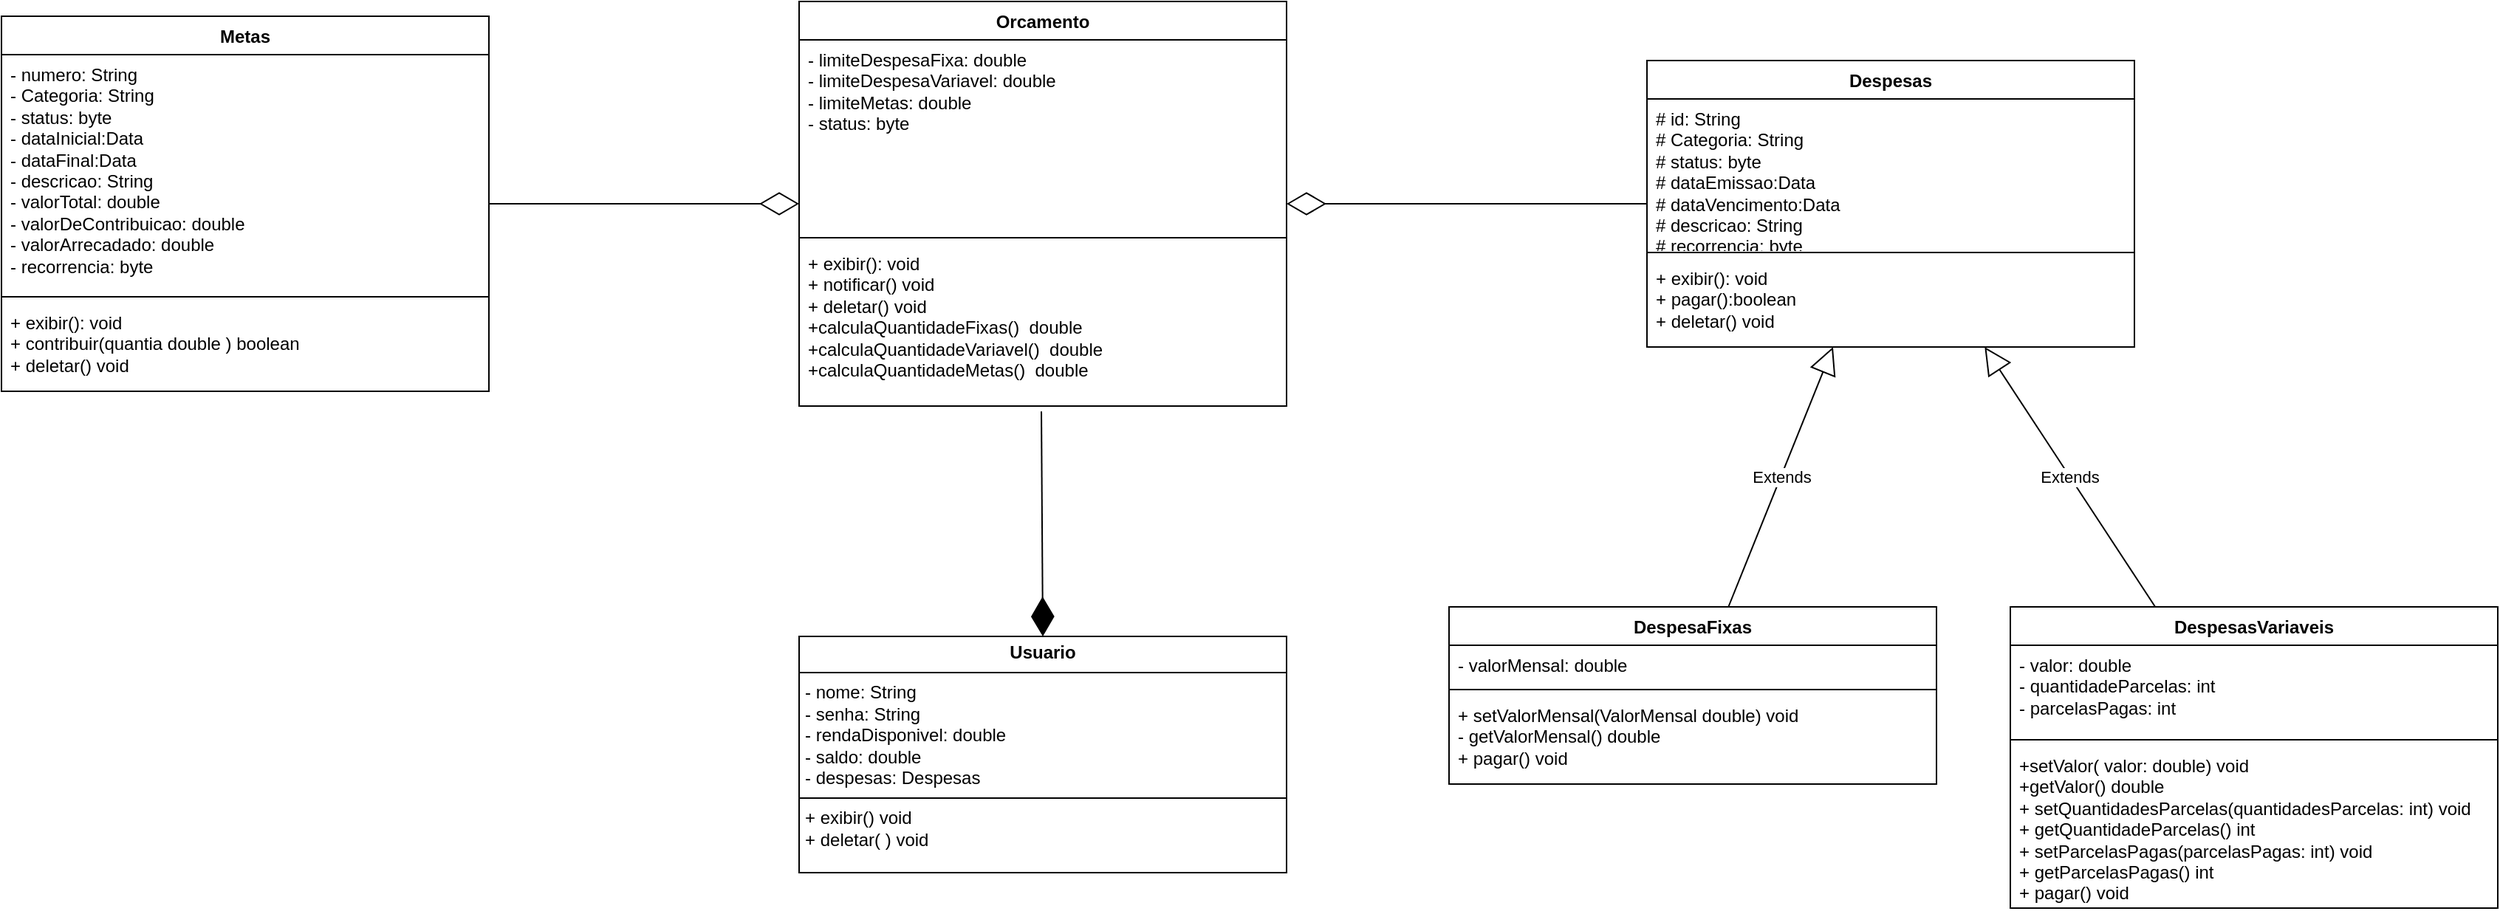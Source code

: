 <mxfile version="24.0.6" type="github">
  <diagram id="C5RBs43oDa-KdzZeNtuy" name="Page-1">
    <mxGraphModel dx="2261" dy="1949" grid="1" gridSize="10" guides="1" tooltips="1" connect="1" arrows="1" fold="1" page="1" pageScale="1" pageWidth="827" pageHeight="1169" math="0" shadow="0">
      <root>
        <mxCell id="WIyWlLk6GJQsqaUBKTNV-0" />
        <mxCell id="WIyWlLk6GJQsqaUBKTNV-1" parent="WIyWlLk6GJQsqaUBKTNV-0" />
        <mxCell id="Xsj6mDMWJkw63rFZN-va-0" value="&lt;p style=&quot;margin:0px;margin-top:4px;text-align:center;&quot;&gt;&lt;b&gt;Usuario&lt;/b&gt;&lt;/p&gt;&lt;hr size=&quot;1&quot; style=&quot;border-style:solid;&quot;&gt;&lt;p style=&quot;margin:0px;margin-left:4px;&quot;&gt;- nome: String&lt;/p&gt;&lt;p style=&quot;margin:0px;margin-left:4px;&quot;&gt;- senha: String&lt;/p&gt;&lt;p style=&quot;margin:0px;margin-left:4px;&quot;&gt;- rendaDisponivel: double&lt;/p&gt;&lt;p style=&quot;margin:0px;margin-left:4px;&quot;&gt;- saldo: double&lt;/p&gt;&lt;p style=&quot;margin:0px;margin-left:4px;&quot;&gt;- despesas: Despesas&lt;/p&gt;&lt;hr size=&quot;1&quot; style=&quot;border-style:solid;&quot;&gt;&lt;p style=&quot;margin:0px;margin-left:4px;&quot;&gt;+ exibir() void&amp;nbsp;&lt;/p&gt;&lt;p style=&quot;margin:0px;margin-left:4px;&quot;&gt;+ deletar( ) void&lt;/p&gt;" style="verticalAlign=top;align=left;overflow=fill;html=1;whiteSpace=wrap;" parent="WIyWlLk6GJQsqaUBKTNV-1" vertex="1">
          <mxGeometry x="-160" y="240" width="330" height="160" as="geometry" />
        </mxCell>
        <mxCell id="Xsj6mDMWJkw63rFZN-va-6" value="Despesas" style="swimlane;fontStyle=1;align=center;verticalAlign=top;childLayout=stackLayout;horizontal=1;startSize=26;horizontalStack=0;resizeParent=1;resizeParentMax=0;resizeLast=0;collapsible=1;marginBottom=0;whiteSpace=wrap;html=1;" parent="WIyWlLk6GJQsqaUBKTNV-1" vertex="1">
          <mxGeometry x="414" y="-150" width="330" height="194" as="geometry" />
        </mxCell>
        <mxCell id="Xsj6mDMWJkw63rFZN-va-7" value="&lt;div&gt;&lt;span style=&quot;background-color: initial;&quot;&gt;# id: String&lt;/span&gt;&lt;/div&gt;&lt;div&gt;&lt;span style=&quot;background-color: initial;&quot;&gt;# Categoria: String&lt;/span&gt;&lt;br&gt;&lt;/div&gt;&lt;div&gt;&lt;span style=&quot;background-color: initial;&quot;&gt;# status: byte&lt;/span&gt;&lt;/div&gt;&lt;div&gt;# dataEmissao:Data&lt;/div&gt;&lt;div&gt;&lt;span style=&quot;background-color: initial;&quot;&gt;# dataVencimento:Data&lt;/span&gt;&lt;/div&gt;&lt;div&gt;&lt;span style=&quot;background-color: initial;&quot;&gt;# descricao: String&lt;/span&gt;&lt;/div&gt;&lt;div&gt;&lt;span style=&quot;background-color: initial;&quot;&gt;# recorrencia: byte&lt;/span&gt;&lt;/div&gt;" style="text;strokeColor=none;fillColor=none;align=left;verticalAlign=top;spacingLeft=4;spacingRight=4;overflow=hidden;rotatable=0;points=[[0,0.5],[1,0.5]];portConstraint=eastwest;whiteSpace=wrap;html=1;" parent="Xsj6mDMWJkw63rFZN-va-6" vertex="1">
          <mxGeometry y="26" width="330" height="100" as="geometry" />
        </mxCell>
        <mxCell id="Xsj6mDMWJkw63rFZN-va-8" value="" style="line;strokeWidth=1;fillColor=none;align=left;verticalAlign=middle;spacingTop=-1;spacingLeft=3;spacingRight=3;rotatable=0;labelPosition=right;points=[];portConstraint=eastwest;strokeColor=inherit;" parent="Xsj6mDMWJkw63rFZN-va-6" vertex="1">
          <mxGeometry y="126" width="330" height="8" as="geometry" />
        </mxCell>
        <mxCell id="Xsj6mDMWJkw63rFZN-va-9" value="&lt;div&gt;&lt;span style=&quot;background-color: initial;&quot;&gt;+ exibir(): void&lt;/span&gt;&lt;br&gt;&lt;/div&gt;&lt;div&gt;+ pagar():boolean&lt;/div&gt;&lt;div&gt;+ deletar() void&lt;/div&gt;" style="text;strokeColor=none;fillColor=none;align=left;verticalAlign=top;spacingLeft=4;spacingRight=4;overflow=hidden;rotatable=0;points=[[0,0.5],[1,0.5]];portConstraint=eastwest;whiteSpace=wrap;html=1;" parent="Xsj6mDMWJkw63rFZN-va-6" vertex="1">
          <mxGeometry y="134" width="330" height="60" as="geometry" />
        </mxCell>
        <mxCell id="Xsj6mDMWJkw63rFZN-va-14" value="DespesasVariaveis" style="swimlane;fontStyle=1;align=center;verticalAlign=top;childLayout=stackLayout;horizontal=1;startSize=26;horizontalStack=0;resizeParent=1;resizeParentMax=0;resizeLast=0;collapsible=1;marginBottom=0;whiteSpace=wrap;html=1;" parent="WIyWlLk6GJQsqaUBKTNV-1" vertex="1">
          <mxGeometry x="660" y="220" width="330" height="204" as="geometry" />
        </mxCell>
        <mxCell id="Xsj6mDMWJkw63rFZN-va-15" value="&lt;div&gt;- valor: double&lt;/div&gt;- quantidadeParcelas: int&lt;div&gt;- parcelasPagas: int&lt;/div&gt;" style="text;strokeColor=none;fillColor=none;align=left;verticalAlign=top;spacingLeft=4;spacingRight=4;overflow=hidden;rotatable=0;points=[[0,0.5],[1,0.5]];portConstraint=eastwest;whiteSpace=wrap;html=1;" parent="Xsj6mDMWJkw63rFZN-va-14" vertex="1">
          <mxGeometry y="26" width="330" height="60" as="geometry" />
        </mxCell>
        <mxCell id="Xsj6mDMWJkw63rFZN-va-16" value="" style="line;strokeWidth=1;fillColor=none;align=left;verticalAlign=middle;spacingTop=-1;spacingLeft=3;spacingRight=3;rotatable=0;labelPosition=right;points=[];portConstraint=eastwest;strokeColor=inherit;" parent="Xsj6mDMWJkw63rFZN-va-14" vertex="1">
          <mxGeometry y="86" width="330" height="8" as="geometry" />
        </mxCell>
        <mxCell id="Xsj6mDMWJkw63rFZN-va-17" value="&lt;div&gt;+setValor(&lt;span style=&quot;background-color: initial;&quot;&gt;&amp;nbsp;&lt;/span&gt;&lt;span style=&quot;background-color: initial;&quot;&gt;valor: double&lt;/span&gt;&lt;span style=&quot;background-color: initial;&quot;&gt;) void&lt;/span&gt;&lt;/div&gt;&lt;div&gt;&lt;span style=&quot;background-color: initial;&quot;&gt;+getValor() double&lt;/span&gt;&lt;/div&gt;&lt;div&gt;&lt;span style=&quot;background-color: initial;&quot;&gt;+ setQuantidadesParcelas(q&lt;/span&gt;&lt;span style=&quot;background-color: initial;&quot;&gt;uantidadesParcelas: int&lt;/span&gt;&lt;span style=&quot;background-color: initial;&quot;&gt;) void&lt;/span&gt;&lt;/div&gt;+ getQuantidadeParcelas() int&lt;div&gt;+ setP&lt;span style=&quot;background-color: initial;&quot;&gt;arcelasPagas(&lt;/span&gt;&lt;span style=&quot;background-color: initial;&quot;&gt;parcelasPagas: int&lt;/span&gt;&lt;span style=&quot;background-color: initial;&quot;&gt;) void&lt;/span&gt;&lt;/div&gt;&lt;div&gt;+ getParcelasPagas() int&lt;span style=&quot;background-color: initial;&quot;&gt;&lt;br&gt;&lt;/span&gt;&lt;/div&gt;&lt;div&gt;+ pagar() void&lt;/div&gt;" style="text;strokeColor=none;fillColor=none;align=left;verticalAlign=top;spacingLeft=4;spacingRight=4;overflow=hidden;rotatable=0;points=[[0,0.5],[1,0.5]];portConstraint=eastwest;whiteSpace=wrap;html=1;" parent="Xsj6mDMWJkw63rFZN-va-14" vertex="1">
          <mxGeometry y="94" width="330" height="110" as="geometry" />
        </mxCell>
        <mxCell id="Xsj6mDMWJkw63rFZN-va-35" value="DespesaFixas" style="swimlane;fontStyle=1;align=center;verticalAlign=top;childLayout=stackLayout;horizontal=1;startSize=26;horizontalStack=0;resizeParent=1;resizeParentMax=0;resizeLast=0;collapsible=1;marginBottom=0;whiteSpace=wrap;html=1;" parent="WIyWlLk6GJQsqaUBKTNV-1" vertex="1">
          <mxGeometry x="280" y="220" width="330" height="120" as="geometry" />
        </mxCell>
        <mxCell id="Xsj6mDMWJkw63rFZN-va-36" value="- valorMensal: double" style="text;strokeColor=none;fillColor=none;align=left;verticalAlign=top;spacingLeft=4;spacingRight=4;overflow=hidden;rotatable=0;points=[[0,0.5],[1,0.5]];portConstraint=eastwest;whiteSpace=wrap;html=1;" parent="Xsj6mDMWJkw63rFZN-va-35" vertex="1">
          <mxGeometry y="26" width="330" height="26" as="geometry" />
        </mxCell>
        <mxCell id="Xsj6mDMWJkw63rFZN-va-37" value="" style="line;strokeWidth=1;fillColor=none;align=left;verticalAlign=middle;spacingTop=-1;spacingLeft=3;spacingRight=3;rotatable=0;labelPosition=right;points=[];portConstraint=eastwest;strokeColor=inherit;" parent="Xsj6mDMWJkw63rFZN-va-35" vertex="1">
          <mxGeometry y="52" width="330" height="8" as="geometry" />
        </mxCell>
        <mxCell id="Xsj6mDMWJkw63rFZN-va-38" value="&lt;div&gt;+ setValorMensal(&lt;span style=&quot;background-color: initial;&quot;&gt;ValorMensal double&lt;/span&gt;&lt;span style=&quot;background-color: initial;&quot;&gt;) void&lt;/span&gt;&lt;/div&gt;&lt;div&gt;&lt;span style=&quot;background-color: initial;&quot;&gt;- getValorMensal() double&lt;/span&gt;&lt;/div&gt;&lt;div&gt;&lt;span style=&quot;background-color: initial;&quot;&gt;+ pagar() void&lt;/span&gt;&lt;/div&gt;" style="text;strokeColor=none;fillColor=none;align=left;verticalAlign=top;spacingLeft=4;spacingRight=4;overflow=hidden;rotatable=0;points=[[0,0.5],[1,0.5]];portConstraint=eastwest;whiteSpace=wrap;html=1;" parent="Xsj6mDMWJkw63rFZN-va-35" vertex="1">
          <mxGeometry y="60" width="330" height="60" as="geometry" />
        </mxCell>
        <mxCell id="Xsj6mDMWJkw63rFZN-va-45" value="Metas" style="swimlane;fontStyle=1;align=center;verticalAlign=top;childLayout=stackLayout;horizontal=1;startSize=26;horizontalStack=0;resizeParent=1;resizeParentMax=0;resizeLast=0;collapsible=1;marginBottom=0;whiteSpace=wrap;html=1;" parent="WIyWlLk6GJQsqaUBKTNV-1" vertex="1">
          <mxGeometry x="-700" y="-180" width="330" height="254" as="geometry" />
        </mxCell>
        <mxCell id="Xsj6mDMWJkw63rFZN-va-46" value="&lt;div&gt;&lt;span style=&quot;background-color: initial;&quot;&gt;- numero: String&lt;/span&gt;&lt;/div&gt;&lt;div&gt;&lt;span style=&quot;background-color: initial;&quot;&gt;- Categoria: String&lt;/span&gt;&lt;br&gt;&lt;/div&gt;&lt;div&gt;&lt;span style=&quot;background-color: initial;&quot;&gt;- status: byte&lt;/span&gt;&lt;/div&gt;&lt;div&gt;- dataInicial:Data&lt;/div&gt;&lt;div&gt;&lt;span style=&quot;background-color: initial;&quot;&gt;- dataFinal:Data&lt;/span&gt;&lt;/div&gt;&lt;div&gt;&lt;span style=&quot;background-color: initial;&quot;&gt;- descricao: String&lt;/span&gt;&lt;/div&gt;&lt;div&gt;&lt;span style=&quot;background-color: initial;&quot;&gt;- valorTotal: double&lt;/span&gt;&lt;/div&gt;&lt;div&gt;&lt;span style=&quot;background-color: initial;&quot;&gt;- valorDeContribuicao: double&lt;/span&gt;&lt;/div&gt;&lt;div&gt;&lt;span style=&quot;background-color: initial;&quot;&gt;- valorArrecadado: double&lt;/span&gt;&lt;/div&gt;&lt;div&gt;- recorrencia: byte&lt;/div&gt;" style="text;strokeColor=none;fillColor=none;align=left;verticalAlign=top;spacingLeft=4;spacingRight=4;overflow=hidden;rotatable=0;points=[[0,0.5],[1,0.5]];portConstraint=eastwest;whiteSpace=wrap;html=1;" parent="Xsj6mDMWJkw63rFZN-va-45" vertex="1">
          <mxGeometry y="26" width="330" height="160" as="geometry" />
        </mxCell>
        <mxCell id="Xsj6mDMWJkw63rFZN-va-47" value="" style="line;strokeWidth=1;fillColor=none;align=left;verticalAlign=middle;spacingTop=-1;spacingLeft=3;spacingRight=3;rotatable=0;labelPosition=right;points=[];portConstraint=eastwest;strokeColor=inherit;" parent="Xsj6mDMWJkw63rFZN-va-45" vertex="1">
          <mxGeometry y="186" width="330" height="8" as="geometry" />
        </mxCell>
        <mxCell id="Xsj6mDMWJkw63rFZN-va-48" value="&lt;div&gt;&lt;span style=&quot;background-color: initial;&quot;&gt;+ exibir(): void&lt;/span&gt;&lt;br&gt;&lt;/div&gt;&lt;div&gt;+ contribuir(quantia double ) boolean&lt;/div&gt;&lt;div&gt;+ deletar() void&lt;/div&gt;" style="text;strokeColor=none;fillColor=none;align=left;verticalAlign=top;spacingLeft=4;spacingRight=4;overflow=hidden;rotatable=0;points=[[0,0.5],[1,0.5]];portConstraint=eastwest;whiteSpace=wrap;html=1;" parent="Xsj6mDMWJkw63rFZN-va-45" vertex="1">
          <mxGeometry y="194" width="330" height="60" as="geometry" />
        </mxCell>
        <mxCell id="Xsj6mDMWJkw63rFZN-va-50" value="Orcamento" style="swimlane;fontStyle=1;align=center;verticalAlign=top;childLayout=stackLayout;horizontal=1;startSize=26;horizontalStack=0;resizeParent=1;resizeParentMax=0;resizeLast=0;collapsible=1;marginBottom=0;whiteSpace=wrap;html=1;" parent="WIyWlLk6GJQsqaUBKTNV-1" vertex="1">
          <mxGeometry x="-160" y="-190" width="330" height="274" as="geometry" />
        </mxCell>
        <mxCell id="Xsj6mDMWJkw63rFZN-va-51" value="- limiteDespesaFixa: double&lt;div&gt;- limiteDespesaVariavel: double&lt;br&gt;&lt;/div&gt;&lt;div&gt;- limiteMetas: double&lt;/div&gt;&lt;div&gt;- status: byte&lt;/div&gt;" style="text;strokeColor=none;fillColor=none;align=left;verticalAlign=top;spacingLeft=4;spacingRight=4;overflow=hidden;rotatable=0;points=[[0,0.5],[1,0.5]];portConstraint=eastwest;whiteSpace=wrap;html=1;" parent="Xsj6mDMWJkw63rFZN-va-50" vertex="1">
          <mxGeometry y="26" width="330" height="130" as="geometry" />
        </mxCell>
        <mxCell id="Xsj6mDMWJkw63rFZN-va-52" value="" style="line;strokeWidth=1;fillColor=none;align=left;verticalAlign=middle;spacingTop=-1;spacingLeft=3;spacingRight=3;rotatable=0;labelPosition=right;points=[];portConstraint=eastwest;strokeColor=inherit;" parent="Xsj6mDMWJkw63rFZN-va-50" vertex="1">
          <mxGeometry y="156" width="330" height="8" as="geometry" />
        </mxCell>
        <mxCell id="Xsj6mDMWJkw63rFZN-va-53" value="&lt;div&gt;&lt;span style=&quot;background-color: initial;&quot;&gt;+ exibir(): void&lt;/span&gt;&lt;/div&gt;&lt;div&gt;&lt;span style=&quot;background-color: initial;&quot;&gt;+ notificar() void&lt;/span&gt;&lt;/div&gt;&lt;div&gt;+ deletar() void&lt;/div&gt;&lt;div&gt;+calculaQuantidadeFixas()&amp;nbsp; double&lt;/div&gt;&lt;div&gt;+calculaQuantidadeVariavel()&amp;nbsp; double&lt;br&gt;&lt;/div&gt;&lt;div&gt;+calculaQuantidadeMetas()&amp;nbsp; double&lt;br&gt;&lt;/div&gt;&lt;div&gt;&lt;br&gt;&lt;/div&gt;" style="text;strokeColor=none;fillColor=none;align=left;verticalAlign=top;spacingLeft=4;spacingRight=4;overflow=hidden;rotatable=0;points=[[0,0.5],[1,0.5]];portConstraint=eastwest;whiteSpace=wrap;html=1;" parent="Xsj6mDMWJkw63rFZN-va-50" vertex="1">
          <mxGeometry y="164" width="330" height="110" as="geometry" />
        </mxCell>
        <mxCell id="Xsj6mDMWJkw63rFZN-va-54" value="" style="endArrow=diamondThin;endFill=1;endSize=24;html=1;rounded=0;exitX=0.497;exitY=1.033;exitDx=0;exitDy=0;entryX=0.5;entryY=0;entryDx=0;entryDy=0;exitPerimeter=0;" parent="WIyWlLk6GJQsqaUBKTNV-1" source="Xsj6mDMWJkw63rFZN-va-53" target="Xsj6mDMWJkw63rFZN-va-0" edge="1">
          <mxGeometry width="160" relative="1" as="geometry">
            <mxPoint x="180" y="93" as="sourcePoint" />
            <mxPoint x="308" y="90" as="targetPoint" />
          </mxGeometry>
        </mxCell>
        <mxCell id="jq4R9Uysa1i5dK_6T_Q5-6" value="" style="endArrow=diamondThin;endFill=0;endSize=24;html=1;rounded=0;" parent="WIyWlLk6GJQsqaUBKTNV-1" source="Xsj6mDMWJkw63rFZN-va-45" target="Xsj6mDMWJkw63rFZN-va-50" edge="1">
          <mxGeometry width="160" relative="1" as="geometry">
            <mxPoint x="30" y="180" as="sourcePoint" />
            <mxPoint x="-20" y="130" as="targetPoint" />
          </mxGeometry>
        </mxCell>
        <mxCell id="jq4R9Uysa1i5dK_6T_Q5-7" value="" style="endArrow=diamondThin;endFill=0;endSize=24;html=1;rounded=0;" parent="WIyWlLk6GJQsqaUBKTNV-1" source="Xsj6mDMWJkw63rFZN-va-6" target="Xsj6mDMWJkw63rFZN-va-50" edge="1">
          <mxGeometry width="160" relative="1" as="geometry">
            <mxPoint x="30" y="180" as="sourcePoint" />
            <mxPoint x="190" y="180" as="targetPoint" />
          </mxGeometry>
        </mxCell>
        <mxCell id="jq4R9Uysa1i5dK_6T_Q5-8" value="Extends" style="endArrow=block;endSize=16;endFill=0;html=1;rounded=0;" parent="WIyWlLk6GJQsqaUBKTNV-1" source="Xsj6mDMWJkw63rFZN-va-35" target="Xsj6mDMWJkw63rFZN-va-6" edge="1">
          <mxGeometry width="160" relative="1" as="geometry">
            <mxPoint x="30" y="180" as="sourcePoint" />
            <mxPoint x="190" y="180" as="targetPoint" />
          </mxGeometry>
        </mxCell>
        <mxCell id="jq4R9Uysa1i5dK_6T_Q5-9" value="Extends" style="endArrow=block;endSize=16;endFill=0;html=1;rounded=0;" parent="WIyWlLk6GJQsqaUBKTNV-1" source="Xsj6mDMWJkw63rFZN-va-14" target="Xsj6mDMWJkw63rFZN-va-6" edge="1">
          <mxGeometry width="160" relative="1" as="geometry">
            <mxPoint x="30" y="180" as="sourcePoint" />
            <mxPoint x="190" y="180" as="targetPoint" />
          </mxGeometry>
        </mxCell>
      </root>
    </mxGraphModel>
  </diagram>
</mxfile>
